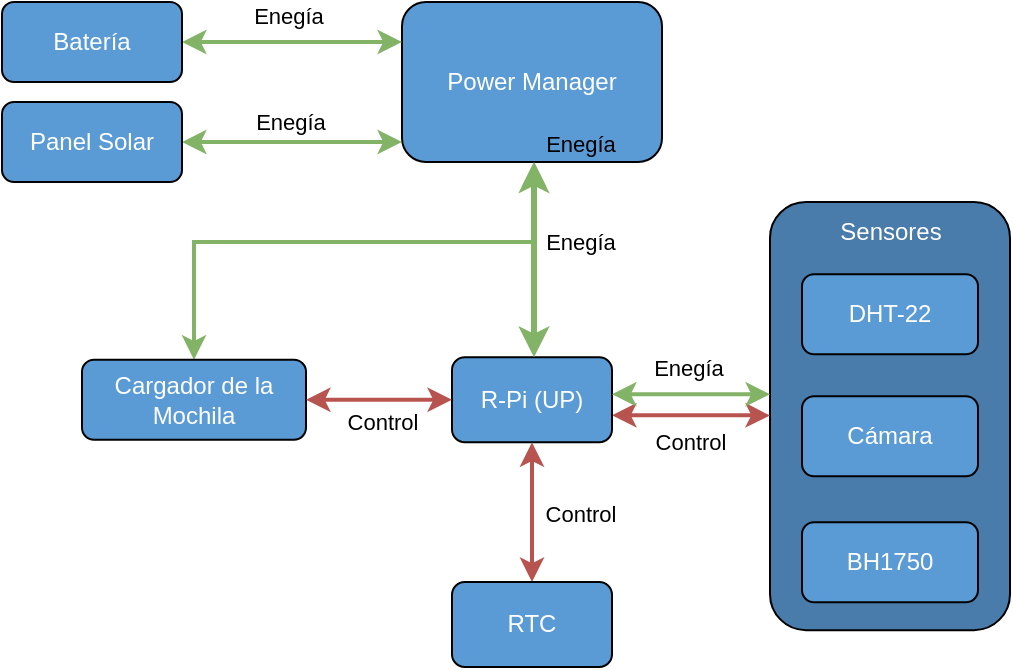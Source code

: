 <mxfile version="15.1.3" type="device"><diagram id="9G9Ib_QL3AFAmMRXJP5O" name="Page-1"><mxGraphModel dx="905" dy="672" grid="1" gridSize="10" guides="1" tooltips="1" connect="1" arrows="1" fold="1" page="1" pageScale="1" pageWidth="827" pageHeight="1169" math="0" shadow="0"><root><mxCell id="0"/><mxCell id="1" parent="0"/><mxCell id="r654H4-0baNqNubNCEJS-1" value="" style="rounded=1;whiteSpace=wrap;html=1;fillColor=#497CAB;" parent="1" vertex="1"><mxGeometry x="884" y="459.996" width="120" height="214.104" as="geometry"/></mxCell><mxCell id="r654H4-0baNqNubNCEJS-2" style="edgeStyle=orthogonalEdgeStyle;rounded=0;orthogonalLoop=1;jettySize=auto;html=1;entryX=0;entryY=0.74;entryDx=0;entryDy=0;entryPerimeter=0;startArrow=classic;startFill=1;strokeWidth=2;fillColor=#f8cecc;strokeColor=#b85450;" parent="1" edge="1"><mxGeometry relative="1" as="geometry"><mxPoint x="805" y="566.647" as="sourcePoint"/><mxPoint x="884" y="566.723" as="targetPoint"/><Array as="points"><mxPoint x="865" y="566.55"/><mxPoint x="865" y="566.55"/></Array></mxGeometry></mxCell><mxCell id="r654H4-0baNqNubNCEJS-39" value="Control" style="edgeLabel;html=1;align=center;verticalAlign=middle;resizable=0;points=[];labelBackgroundColor=none;" parent="r654H4-0baNqNubNCEJS-2" vertex="1" connectable="0"><mxGeometry x="0.269" y="1" relative="1" as="geometry"><mxPoint x="-11" y="14" as="offset"/></mxGeometry></mxCell><mxCell id="r654H4-0baNqNubNCEJS-40" value="Control" style="edgeLabel;html=1;align=center;verticalAlign=middle;resizable=0;points=[];labelBackgroundColor=none;" parent="r654H4-0baNqNubNCEJS-2" vertex="1" connectable="0"><mxGeometry x="0.269" y="1" relative="1" as="geometry"><mxPoint x="-66" y="50" as="offset"/></mxGeometry></mxCell><mxCell id="r654H4-0baNqNubNCEJS-41" value="Control" style="edgeLabel;html=1;align=center;verticalAlign=middle;resizable=0;points=[];labelBackgroundColor=none;" parent="r654H4-0baNqNubNCEJS-2" vertex="1" connectable="0"><mxGeometry x="0.269" y="1" relative="1" as="geometry"><mxPoint x="-165" y="4" as="offset"/></mxGeometry></mxCell><mxCell id="r654H4-0baNqNubNCEJS-3" value="&lt;font color=&quot;#FFFFFF&quot;&gt;R-Pi (UP)&lt;/font&gt;" style="rounded=1;whiteSpace=wrap;html=1;fillColor=#5B9BD5;" parent="1" vertex="1"><mxGeometry x="725" y="537.65" width="80" height="42.5" as="geometry"/></mxCell><mxCell id="r654H4-0baNqNubNCEJS-6" value="" style="edgeStyle=orthogonalEdgeStyle;rounded=0;orthogonalLoop=1;jettySize=auto;html=1;startArrow=classic;startFill=1;strokeWidth=3;fillColor=#d5e8d4;strokeColor=#82b366;" parent="1" source="r654H4-0baNqNubNCEJS-8" target="r654H4-0baNqNubNCEJS-3" edge="1"><mxGeometry relative="1" as="geometry"><Array as="points"><mxPoint x="766" y="480"/><mxPoint x="766" y="480"/></Array></mxGeometry></mxCell><mxCell id="r654H4-0baNqNubNCEJS-8" value="&lt;font color=&quot;#ffffff&quot;&gt;Power Manager&lt;/font&gt;" style="rounded=1;whiteSpace=wrap;html=1;fillColor=#5B9BD5;" parent="1" vertex="1"><mxGeometry x="700" y="360" width="130" height="80" as="geometry"/></mxCell><mxCell id="r654H4-0baNqNubNCEJS-9" value="" style="edgeStyle=orthogonalEdgeStyle;rounded=0;orthogonalLoop=1;jettySize=auto;html=1;startArrow=classic;startFill=1;strokeWidth=2;fillColor=#d5e8d4;strokeColor=#82b366;entryX=0;entryY=0.25;entryDx=0;entryDy=0;" parent="1" source="r654H4-0baNqNubNCEJS-10" target="r654H4-0baNqNubNCEJS-8" edge="1"><mxGeometry relative="1" as="geometry"><mxPoint x="680" y="380" as="targetPoint"/></mxGeometry></mxCell><mxCell id="r654H4-0baNqNubNCEJS-10" value="&lt;font color=&quot;#ffffff&quot;&gt;Batería&lt;/font&gt;" style="rounded=1;whiteSpace=wrap;html=1;fillColor=#5B9BD5;" parent="1" vertex="1"><mxGeometry x="500" y="360" width="90" height="40" as="geometry"/></mxCell><mxCell id="r654H4-0baNqNubNCEJS-11" value="" style="edgeStyle=orthogonalEdgeStyle;rounded=0;orthogonalLoop=1;jettySize=auto;html=1;startArrow=classic;startFill=1;strokeWidth=2;fillColor=#d5e8d4;strokeColor=#82b366;exitX=0.5;exitY=0;exitDx=0;exitDy=0;" parent="1" source="r654H4-0baNqNubNCEJS-12" edge="1"><mxGeometry relative="1" as="geometry"><Array as="points"><mxPoint x="596" y="480"/><mxPoint x="766" y="480"/></Array><mxPoint x="587" y="509" as="sourcePoint"/><mxPoint x="766.0" y="440" as="targetPoint"/></mxGeometry></mxCell><mxCell id="r654H4-0baNqNubNCEJS-35" value="Enegía" style="edgeLabel;html=1;align=center;verticalAlign=middle;resizable=0;points=[];labelBackgroundColor=none;" parent="r654H4-0baNqNubNCEJS-11" vertex="1" connectable="0"><mxGeometry x="0.162" y="-1" relative="1" as="geometry"><mxPoint x="-50" y="-114" as="offset"/></mxGeometry></mxCell><mxCell id="r654H4-0baNqNubNCEJS-36" value="Enegía" style="edgeLabel;html=1;align=center;verticalAlign=middle;resizable=0;points=[];labelBackgroundColor=none;" parent="r654H4-0baNqNubNCEJS-11" vertex="1" connectable="0"><mxGeometry x="0.162" y="-1" relative="1" as="geometry"><mxPoint x="96" y="-50" as="offset"/></mxGeometry></mxCell><mxCell id="r654H4-0baNqNubNCEJS-37" value="Enegía" style="edgeLabel;html=1;align=center;verticalAlign=middle;resizable=0;points=[];labelBackgroundColor=none;" parent="r654H4-0baNqNubNCEJS-11" vertex="1" connectable="0"><mxGeometry x="0.162" y="-1" relative="1" as="geometry"><mxPoint x="96" y="-1" as="offset"/></mxGeometry></mxCell><mxCell id="r654H4-0baNqNubNCEJS-38" value="Enegía" style="edgeLabel;html=1;align=center;verticalAlign=middle;resizable=0;points=[];labelBackgroundColor=none;" parent="r654H4-0baNqNubNCEJS-11" vertex="1" connectable="0"><mxGeometry x="0.162" y="-1" relative="1" as="geometry"><mxPoint x="150" y="62" as="offset"/></mxGeometry></mxCell><mxCell id="r654H4-0baNqNubNCEJS-12" value="&lt;font color=&quot;#ffffff&quot;&gt;Cargador de la Mochila&lt;/font&gt;" style="rounded=1;whiteSpace=wrap;html=1;fillColor=#5B9BD5;" parent="1" vertex="1"><mxGeometry x="540" y="538.9" width="112" height="40" as="geometry"/></mxCell><mxCell id="r654H4-0baNqNubNCEJS-13" value="&lt;font color=&quot;#FFFFFF&quot;&gt;&lt;span style=&quot;background-color: transparent&quot;&gt;Sensores&lt;/span&gt;&lt;/font&gt;" style="text;html=1;align=center;verticalAlign=middle;resizable=0;points=[];autosize=1;strokeColor=none;shadow=0;rounded=0;" parent="1" vertex="1"><mxGeometry x="909" y="465" width="70" height="20" as="geometry"/></mxCell><mxCell id="r654H4-0baNqNubNCEJS-15" value="&lt;font color=&quot;#FFFFFF&quot;&gt;DHT-22&lt;/font&gt;" style="rounded=1;whiteSpace=wrap;html=1;fillColor=#5B9BD5;" parent="1" vertex="1"><mxGeometry x="900" y="496.1" width="88" height="40" as="geometry"/></mxCell><mxCell id="r654H4-0baNqNubNCEJS-16" value="&lt;font color=&quot;#FFFFFF&quot;&gt;Cámara&lt;/font&gt;" style="rounded=1;whiteSpace=wrap;html=1;fillColor=#5B9BD5;" parent="1" vertex="1"><mxGeometry x="900" y="557.1" width="88" height="40" as="geometry"/></mxCell><mxCell id="r654H4-0baNqNubNCEJS-17" value="&lt;font color=&quot;#FFFFFF&quot;&gt;BH1750&lt;/font&gt;" style="rounded=1;whiteSpace=wrap;html=1;fillColor=#5B9BD5;" parent="1" vertex="1"><mxGeometry x="900" y="620.1" width="88" height="40" as="geometry"/></mxCell><mxCell id="r654H4-0baNqNubNCEJS-18" value="" style="edgeStyle=orthogonalEdgeStyle;rounded=0;orthogonalLoop=1;jettySize=auto;html=1;startArrow=classic;startFill=1;strokeWidth=2;fillColor=#d5e8d4;strokeColor=#82b366;" parent="1" source="r654H4-0baNqNubNCEJS-19" edge="1"><mxGeometry relative="1" as="geometry"><mxPoint x="700" y="430" as="targetPoint"/></mxGeometry></mxCell><mxCell id="r654H4-0baNqNubNCEJS-19" value="&lt;font color=&quot;#ffffff&quot;&gt;Panel Solar&lt;/font&gt;" style="rounded=1;whiteSpace=wrap;html=1;fillColor=#5B9BD5;" parent="1" vertex="1"><mxGeometry x="500" y="410" width="90" height="40" as="geometry"/></mxCell><mxCell id="r654H4-0baNqNubNCEJS-20" value="" style="endArrow=classic;startArrow=classic;html=1;entryX=1;entryY=0.5;entryDx=0;entryDy=0;exitX=0;exitY=0.5;exitDx=0;exitDy=0;rounded=1;strokeWidth=2;fillColor=#f8cecc;strokeColor=#b85450;" parent="1" source="r654H4-0baNqNubNCEJS-3" target="r654H4-0baNqNubNCEJS-12" edge="1"><mxGeometry width="50" height="50" relative="1" as="geometry"><mxPoint x="590" y="640" as="sourcePoint"/><mxPoint x="640" y="590" as="targetPoint"/><Array as="points"/></mxGeometry></mxCell><mxCell id="r654H4-0baNqNubNCEJS-24" value="" style="edgeStyle=orthogonalEdgeStyle;rounded=0;orthogonalLoop=1;jettySize=auto;html=1;startArrow=classic;startFill=1;strokeWidth=2;fillColor=#f8cecc;strokeColor=#b85450;exitX=0.5;exitY=1;exitDx=0;exitDy=0;" parent="1" target="r654H4-0baNqNubNCEJS-25" edge="1" source="r654H4-0baNqNubNCEJS-3"><mxGeometry relative="1" as="geometry"><mxPoint x="766" y="663.5" as="sourcePoint"/></mxGeometry></mxCell><mxCell id="r654H4-0baNqNubNCEJS-25" value="&lt;font color=&quot;#FFFFFF&quot;&gt;RTC&lt;/font&gt;" style="rounded=1;whiteSpace=wrap;html=1;fillColor=#5B9BD5;" parent="1" vertex="1"><mxGeometry x="725" y="650" width="80" height="42.5" as="geometry"/></mxCell><mxCell id="r654H4-0baNqNubNCEJS-26" style="edgeStyle=orthogonalEdgeStyle;rounded=0;orthogonalLoop=1;jettySize=auto;html=1;entryX=0;entryY=0.74;entryDx=0;entryDy=0;entryPerimeter=0;startArrow=classic;startFill=1;strokeWidth=2;fillColor=#d5e8d4;strokeColor=#82b366;" parent="1" edge="1"><mxGeometry relative="1" as="geometry"><mxPoint x="805" y="556.097" as="sourcePoint"/><mxPoint x="884" y="556.173" as="targetPoint"/><Array as="points"><mxPoint x="869" y="556.1"/><mxPoint x="869" y="556.1"/></Array></mxGeometry></mxCell><mxCell id="GTO84dL-lFTSRbg-nrCB-1" value="Enegía" style="edgeLabel;html=1;align=center;verticalAlign=middle;resizable=0;points=[];labelBackgroundColor=none;" vertex="1" connectable="0" parent="1"><mxGeometry x="643.997" y="420.0" as="geometry"/></mxCell></root></mxGraphModel></diagram></mxfile>